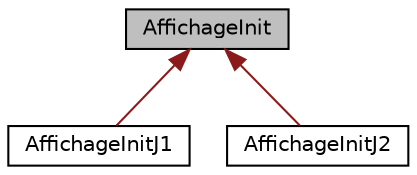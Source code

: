 digraph "AffichageInit"
{
  edge [fontname="Helvetica",fontsize="10",labelfontname="Helvetica",labelfontsize="10"];
  node [fontname="Helvetica",fontsize="10",shape=record];
  Node1 [label="AffichageInit",height=0.2,width=0.4,color="black", fillcolor="grey75", style="filled", fontcolor="black"];
  Node1 -> Node2 [dir="back",color="firebrick4",fontsize="10",style="solid",fontname="Helvetica"];
  Node2 [label="AffichageInitJ1",height=0.2,width=0.4,color="black", fillcolor="white", style="filled",URL="$class_affichage_init_j1.html",tooltip="classe representant l&#39;affichage de la phase d&#39;initialisation du J1 "];
  Node1 -> Node3 [dir="back",color="firebrick4",fontsize="10",style="solid",fontname="Helvetica"];
  Node3 [label="AffichageInitJ2",height=0.2,width=0.4,color="black", fillcolor="white", style="filled",URL="$class_affichage_init_j2.html",tooltip="classe representant l&#39;affichage de la phase d&#39;initialisation du J2 "];
}
